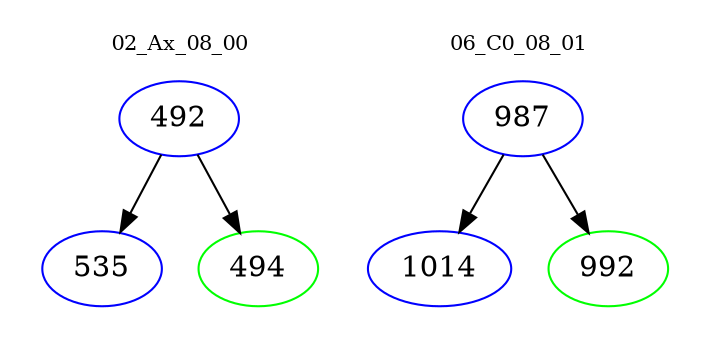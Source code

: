 digraph{
subgraph cluster_0 {
color = white
label = "02_Ax_08_00";
fontsize=10;
T0_492 [label="492", color="blue"]
T0_492 -> T0_535 [color="black"]
T0_535 [label="535", color="blue"]
T0_492 -> T0_494 [color="black"]
T0_494 [label="494", color="green"]
}
subgraph cluster_1 {
color = white
label = "06_C0_08_01";
fontsize=10;
T1_987 [label="987", color="blue"]
T1_987 -> T1_1014 [color="black"]
T1_1014 [label="1014", color="blue"]
T1_987 -> T1_992 [color="black"]
T1_992 [label="992", color="green"]
}
}
